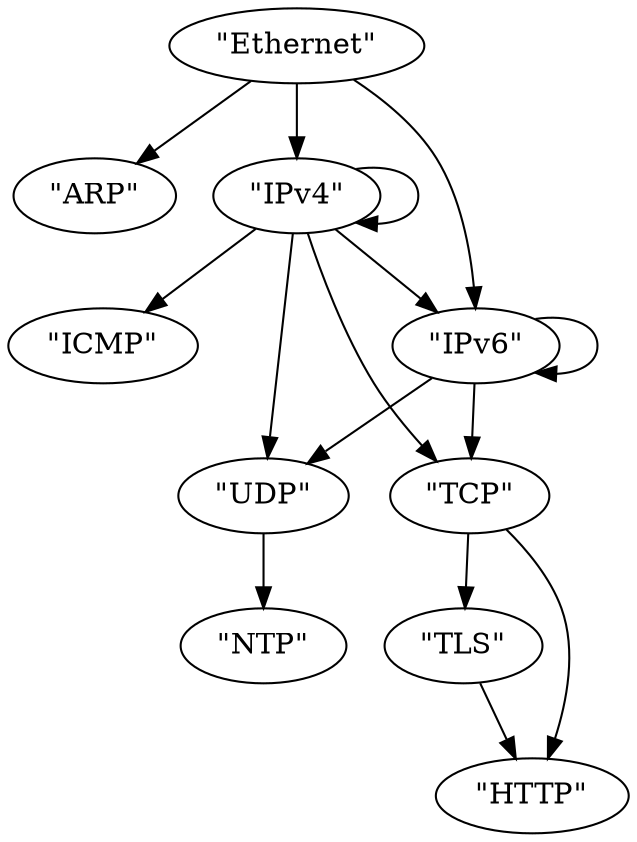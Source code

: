digraph {
    0 [label="\"Ethernet\""]
    1 [label="\"ARP\""]
    2 [label="\"IPv4\""]
    3 [label="\"IPv6\""]
    4 [label="\"ICMP\""]
    5 [label="\"TCP\""]
    6 [label="\"UDP\""]
    7 [label="\"TLS\""]
    8 [label="\"HTTP\""]
    9 [label="\"NTP\""]
    0 -> 1
    0 -> 2
    0 -> 3
    2 -> 3
    2 -> 2
    3 -> 3
    2 -> 4
    2 -> 5
    3 -> 5
    2 -> 6
    3 -> 6
    5 -> 7
    5 -> 8
    7 -> 8
    6 -> 9
}
